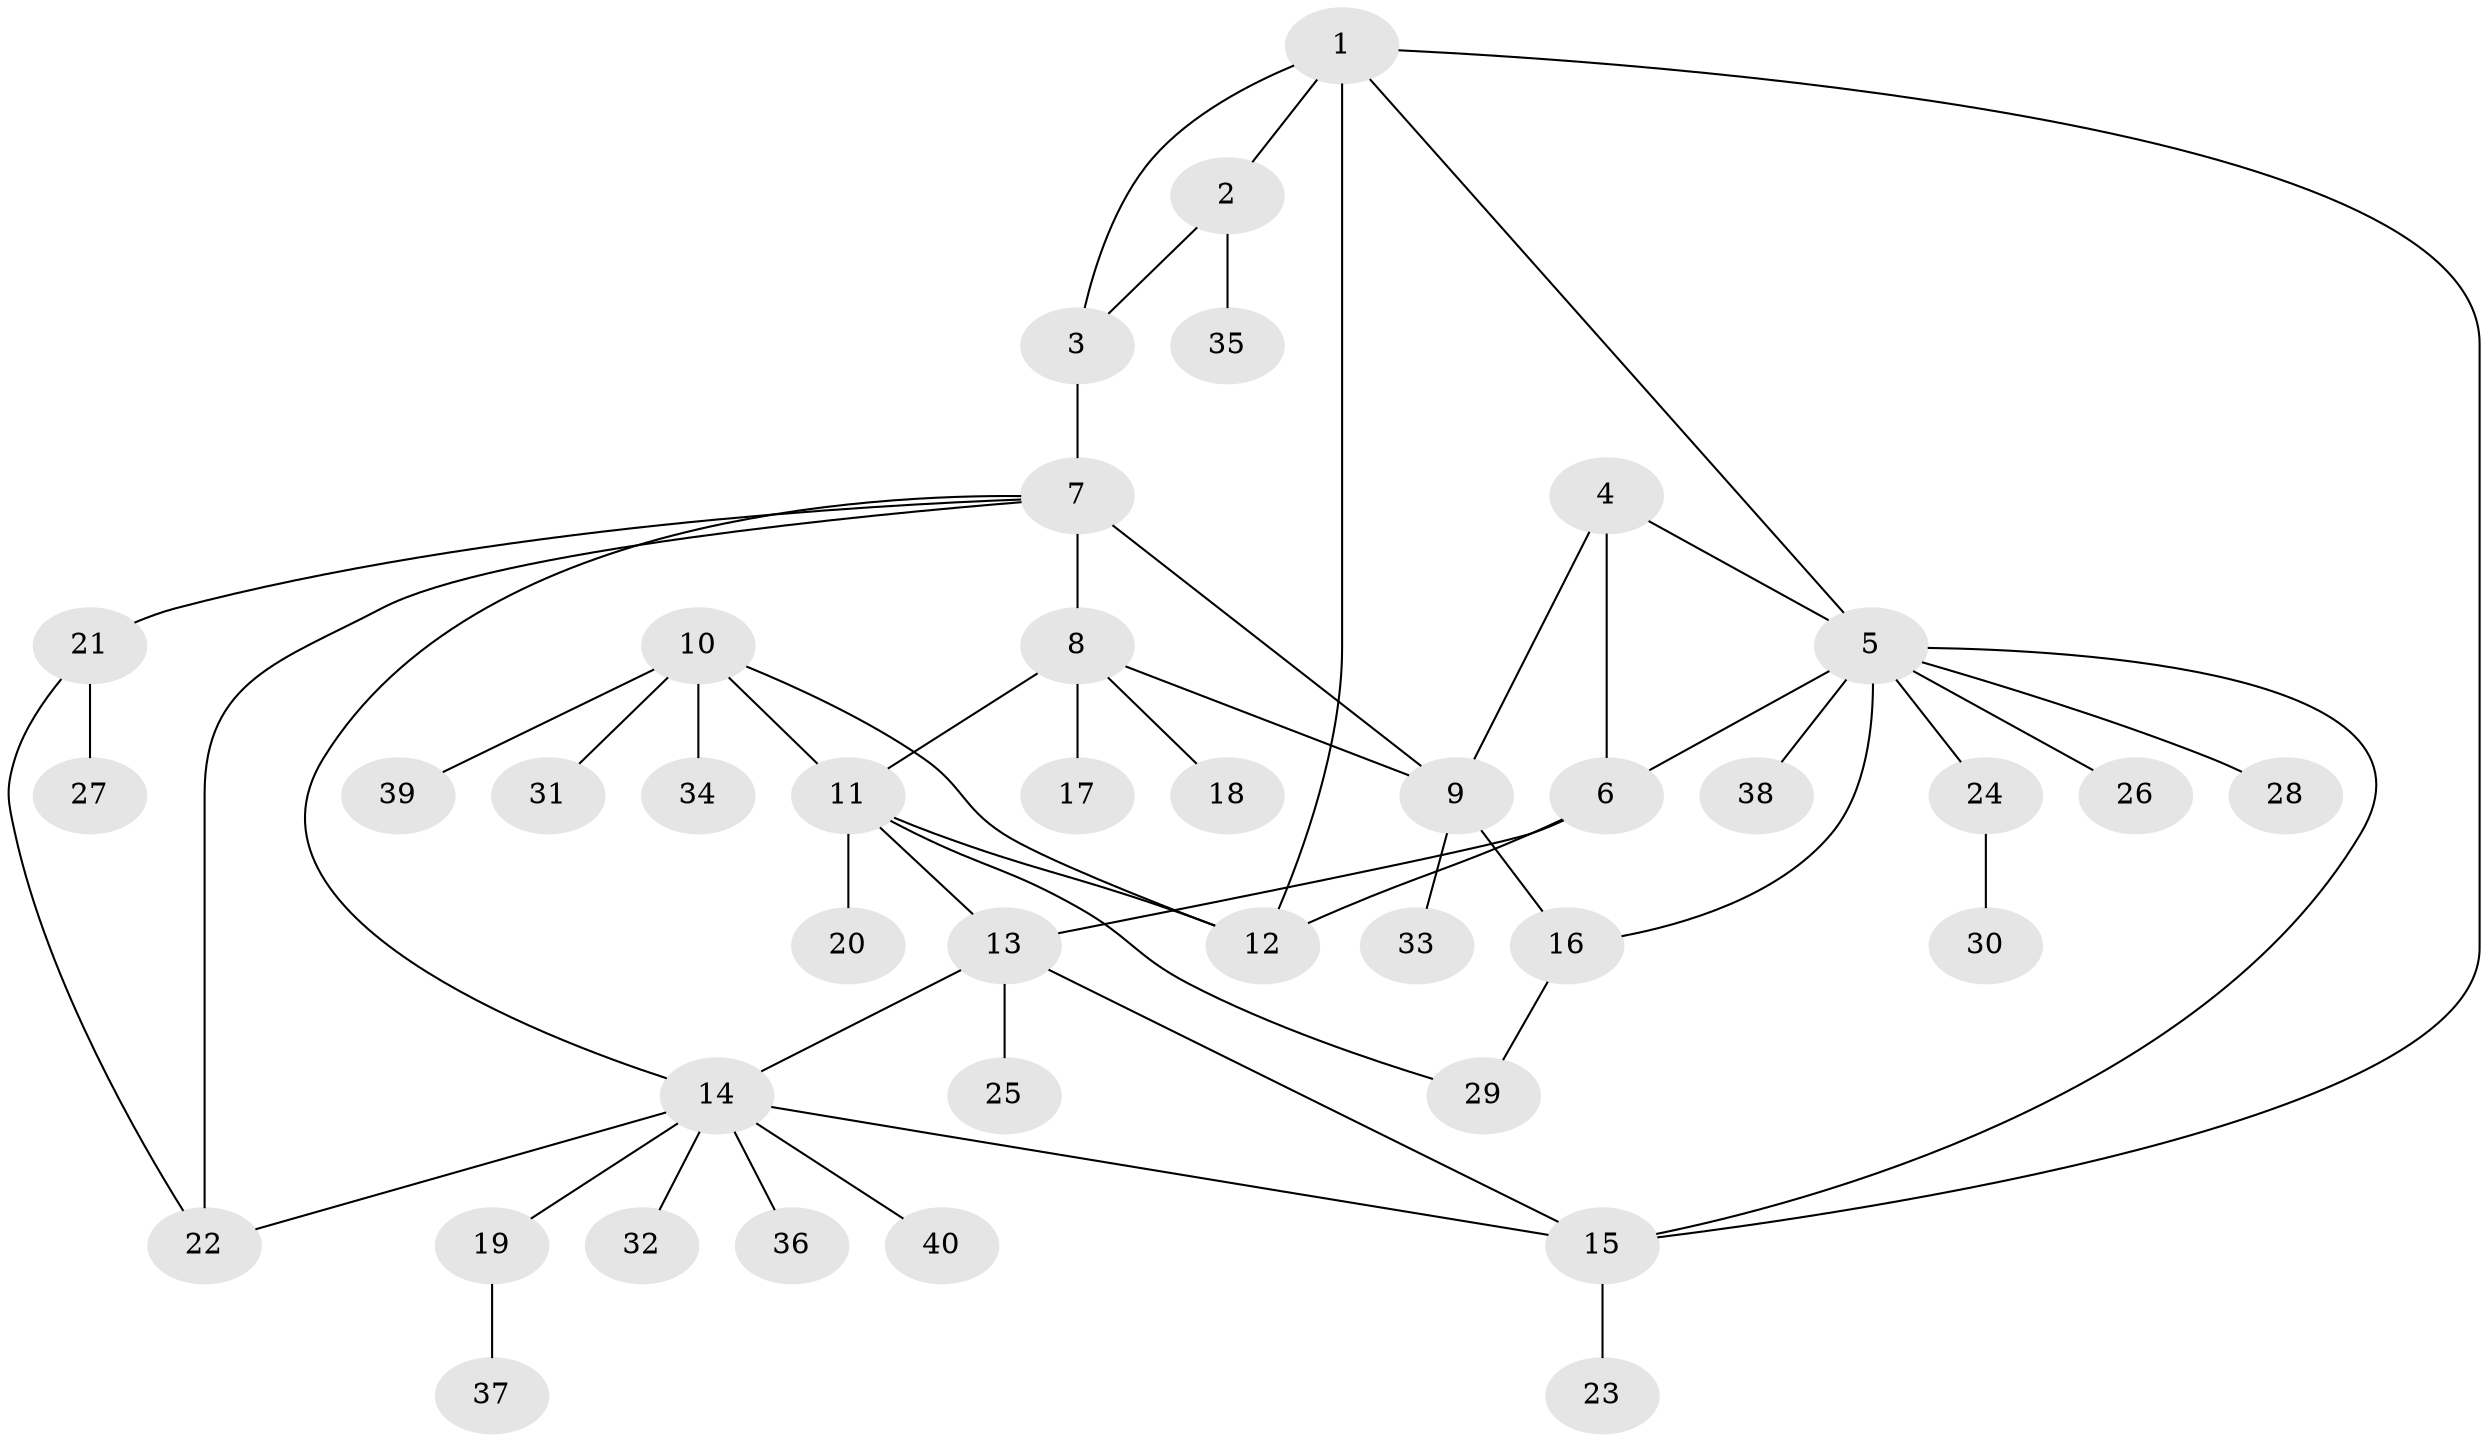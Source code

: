 // original degree distribution, {6: 0.09090909090909091, 4: 0.045454545454545456, 7: 0.030303030303030304, 10: 0.015151515151515152, 3: 0.06060606060606061, 5: 0.030303030303030304, 9: 0.015151515151515152, 1: 0.5303030303030303, 2: 0.18181818181818182}
// Generated by graph-tools (version 1.1) at 2025/52/03/04/25 22:52:28]
// undirected, 40 vertices, 55 edges
graph export_dot {
  node [color=gray90,style=filled];
  1;
  2;
  3;
  4;
  5;
  6;
  7;
  8;
  9;
  10;
  11;
  12;
  13;
  14;
  15;
  16;
  17;
  18;
  19;
  20;
  21;
  22;
  23;
  24;
  25;
  26;
  27;
  28;
  29;
  30;
  31;
  32;
  33;
  34;
  35;
  36;
  37;
  38;
  39;
  40;
  1 -- 2 [weight=1.0];
  1 -- 3 [weight=1.0];
  1 -- 5 [weight=1.0];
  1 -- 12 [weight=1.0];
  1 -- 15 [weight=1.0];
  2 -- 3 [weight=1.0];
  2 -- 35 [weight=1.0];
  3 -- 7 [weight=4.0];
  4 -- 5 [weight=1.0];
  4 -- 6 [weight=3.0];
  4 -- 9 [weight=1.0];
  5 -- 6 [weight=1.0];
  5 -- 15 [weight=1.0];
  5 -- 16 [weight=1.0];
  5 -- 24 [weight=1.0];
  5 -- 26 [weight=1.0];
  5 -- 28 [weight=1.0];
  5 -- 38 [weight=1.0];
  6 -- 12 [weight=1.0];
  6 -- 13 [weight=1.0];
  7 -- 8 [weight=1.0];
  7 -- 9 [weight=1.0];
  7 -- 14 [weight=1.0];
  7 -- 21 [weight=1.0];
  7 -- 22 [weight=1.0];
  8 -- 9 [weight=1.0];
  8 -- 11 [weight=1.0];
  8 -- 17 [weight=1.0];
  8 -- 18 [weight=1.0];
  9 -- 16 [weight=1.0];
  9 -- 33 [weight=1.0];
  10 -- 11 [weight=1.0];
  10 -- 12 [weight=1.0];
  10 -- 31 [weight=1.0];
  10 -- 34 [weight=1.0];
  10 -- 39 [weight=1.0];
  11 -- 12 [weight=1.0];
  11 -- 13 [weight=1.0];
  11 -- 20 [weight=1.0];
  11 -- 29 [weight=1.0];
  13 -- 14 [weight=1.0];
  13 -- 15 [weight=1.0];
  13 -- 25 [weight=1.0];
  14 -- 15 [weight=1.0];
  14 -- 19 [weight=1.0];
  14 -- 22 [weight=1.0];
  14 -- 32 [weight=1.0];
  14 -- 36 [weight=1.0];
  14 -- 40 [weight=1.0];
  15 -- 23 [weight=1.0];
  16 -- 29 [weight=1.0];
  19 -- 37 [weight=1.0];
  21 -- 22 [weight=1.0];
  21 -- 27 [weight=1.0];
  24 -- 30 [weight=1.0];
}
